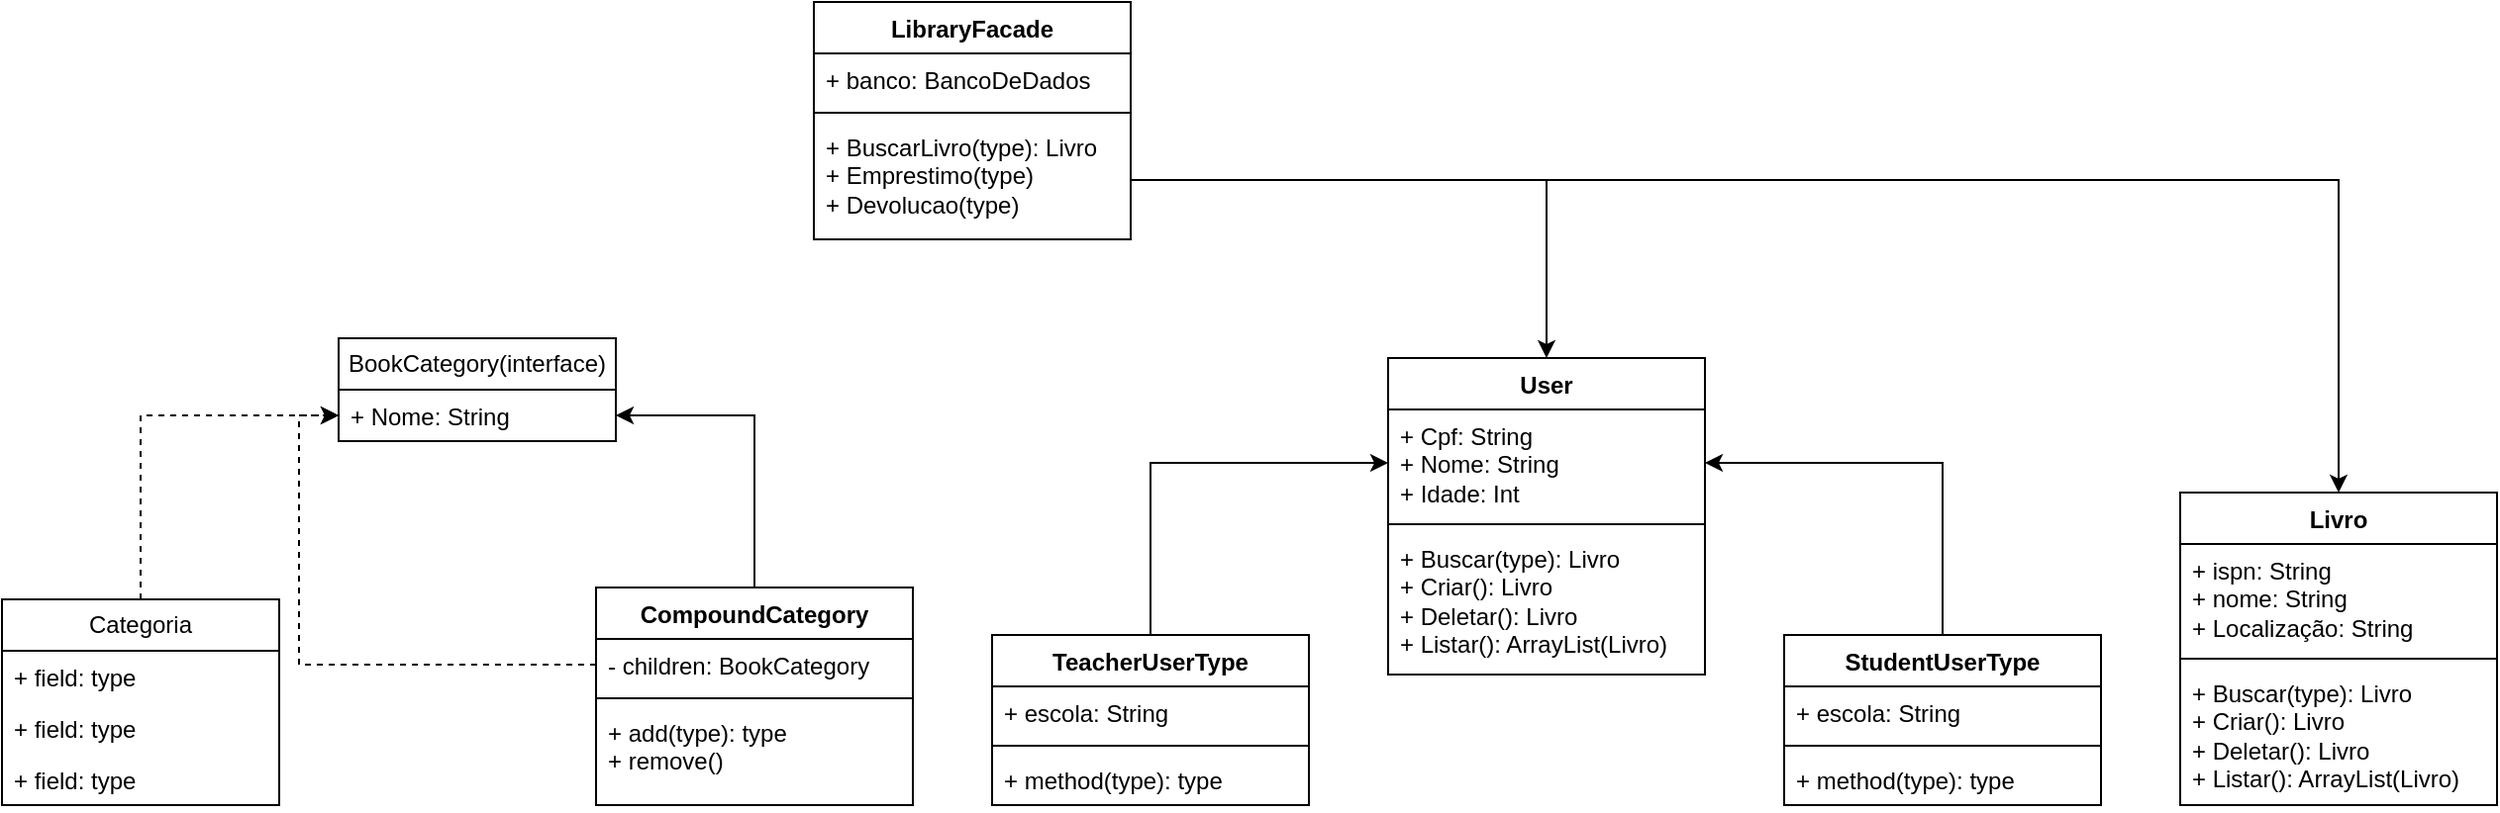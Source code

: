 <mxfile version="24.6.4" type="google">
  <diagram name="Página-1" id="giclep7neruCwVJsEFsM">
    <mxGraphModel dx="1941" dy="644" grid="1" gridSize="10" guides="1" tooltips="1" connect="1" arrows="1" fold="1" page="1" pageScale="1" pageWidth="827" pageHeight="1169" math="0" shadow="0">
      <root>
        <mxCell id="0" />
        <mxCell id="1" parent="0" />
        <mxCell id="vB1phSOhiV6Q75h8svls-1" value="User" style="swimlane;fontStyle=1;align=center;verticalAlign=top;childLayout=stackLayout;horizontal=1;startSize=26;horizontalStack=0;resizeParent=1;resizeParentMax=0;resizeLast=0;collapsible=1;marginBottom=0;whiteSpace=wrap;html=1;" vertex="1" parent="1">
          <mxGeometry x="600" y="370" width="160" height="160" as="geometry" />
        </mxCell>
        <mxCell id="vB1phSOhiV6Q75h8svls-2" value="+ Cpf: String&lt;div&gt;+ Nome: String&lt;/div&gt;&lt;div&gt;+ Idade: Int&lt;/div&gt;" style="text;strokeColor=none;fillColor=none;align=left;verticalAlign=top;spacingLeft=4;spacingRight=4;overflow=hidden;rotatable=0;points=[[0,0.5],[1,0.5]];portConstraint=eastwest;whiteSpace=wrap;html=1;" vertex="1" parent="vB1phSOhiV6Q75h8svls-1">
          <mxGeometry y="26" width="160" height="54" as="geometry" />
        </mxCell>
        <mxCell id="vB1phSOhiV6Q75h8svls-3" value="" style="line;strokeWidth=1;fillColor=none;align=left;verticalAlign=middle;spacingTop=-1;spacingLeft=3;spacingRight=3;rotatable=0;labelPosition=right;points=[];portConstraint=eastwest;strokeColor=inherit;" vertex="1" parent="vB1phSOhiV6Q75h8svls-1">
          <mxGeometry y="80" width="160" height="8" as="geometry" />
        </mxCell>
        <mxCell id="vB1phSOhiV6Q75h8svls-4" value="+ Buscar(type): Livro&lt;div&gt;+ Criar(): Livro&lt;/div&gt;&lt;div&gt;+ Deletar(): Livro&lt;/div&gt;&lt;div&gt;+ Listar(): ArrayList(Livro)&lt;/div&gt;" style="text;strokeColor=none;fillColor=none;align=left;verticalAlign=top;spacingLeft=4;spacingRight=4;overflow=hidden;rotatable=0;points=[[0,0.5],[1,0.5]];portConstraint=eastwest;whiteSpace=wrap;html=1;" vertex="1" parent="vB1phSOhiV6Q75h8svls-1">
          <mxGeometry y="88" width="160" height="72" as="geometry" />
        </mxCell>
        <mxCell id="vB1phSOhiV6Q75h8svls-14" style="edgeStyle=orthogonalEdgeStyle;rounded=0;orthogonalLoop=1;jettySize=auto;html=1;exitX=0.5;exitY=0;exitDx=0;exitDy=0;entryX=1;entryY=0.5;entryDx=0;entryDy=0;" edge="1" parent="1" source="vB1phSOhiV6Q75h8svls-5" target="vB1phSOhiV6Q75h8svls-2">
          <mxGeometry relative="1" as="geometry" />
        </mxCell>
        <mxCell id="vB1phSOhiV6Q75h8svls-5" value="StudentUserType" style="swimlane;fontStyle=1;align=center;verticalAlign=top;childLayout=stackLayout;horizontal=1;startSize=26;horizontalStack=0;resizeParent=1;resizeParentMax=0;resizeLast=0;collapsible=1;marginBottom=0;whiteSpace=wrap;html=1;" vertex="1" parent="1">
          <mxGeometry x="800" y="510" width="160" height="86" as="geometry" />
        </mxCell>
        <mxCell id="vB1phSOhiV6Q75h8svls-6" value="+ escola: String" style="text;strokeColor=none;fillColor=none;align=left;verticalAlign=top;spacingLeft=4;spacingRight=4;overflow=hidden;rotatable=0;points=[[0,0.5],[1,0.5]];portConstraint=eastwest;whiteSpace=wrap;html=1;" vertex="1" parent="vB1phSOhiV6Q75h8svls-5">
          <mxGeometry y="26" width="160" height="26" as="geometry" />
        </mxCell>
        <mxCell id="vB1phSOhiV6Q75h8svls-7" value="" style="line;strokeWidth=1;fillColor=none;align=left;verticalAlign=middle;spacingTop=-1;spacingLeft=3;spacingRight=3;rotatable=0;labelPosition=right;points=[];portConstraint=eastwest;strokeColor=inherit;" vertex="1" parent="vB1phSOhiV6Q75h8svls-5">
          <mxGeometry y="52" width="160" height="8" as="geometry" />
        </mxCell>
        <mxCell id="vB1phSOhiV6Q75h8svls-8" value="+ method(type): type" style="text;strokeColor=none;fillColor=none;align=left;verticalAlign=top;spacingLeft=4;spacingRight=4;overflow=hidden;rotatable=0;points=[[0,0.5],[1,0.5]];portConstraint=eastwest;whiteSpace=wrap;html=1;" vertex="1" parent="vB1phSOhiV6Q75h8svls-5">
          <mxGeometry y="60" width="160" height="26" as="geometry" />
        </mxCell>
        <mxCell id="vB1phSOhiV6Q75h8svls-13" style="edgeStyle=orthogonalEdgeStyle;rounded=0;orthogonalLoop=1;jettySize=auto;html=1;exitX=0.5;exitY=0;exitDx=0;exitDy=0;entryX=0;entryY=0.5;entryDx=0;entryDy=0;" edge="1" parent="1" source="vB1phSOhiV6Q75h8svls-9" target="vB1phSOhiV6Q75h8svls-2">
          <mxGeometry relative="1" as="geometry">
            <mxPoint x="660" y="550" as="targetPoint" />
          </mxGeometry>
        </mxCell>
        <mxCell id="vB1phSOhiV6Q75h8svls-9" value="TeacherUserType" style="swimlane;fontStyle=1;align=center;verticalAlign=top;childLayout=stackLayout;horizontal=1;startSize=26;horizontalStack=0;resizeParent=1;resizeParentMax=0;resizeLast=0;collapsible=1;marginBottom=0;whiteSpace=wrap;html=1;" vertex="1" parent="1">
          <mxGeometry x="400" y="510" width="160" height="86" as="geometry" />
        </mxCell>
        <mxCell id="vB1phSOhiV6Q75h8svls-10" value="+ escola: String" style="text;strokeColor=none;fillColor=none;align=left;verticalAlign=top;spacingLeft=4;spacingRight=4;overflow=hidden;rotatable=0;points=[[0,0.5],[1,0.5]];portConstraint=eastwest;whiteSpace=wrap;html=1;" vertex="1" parent="vB1phSOhiV6Q75h8svls-9">
          <mxGeometry y="26" width="160" height="26" as="geometry" />
        </mxCell>
        <mxCell id="vB1phSOhiV6Q75h8svls-11" value="" style="line;strokeWidth=1;fillColor=none;align=left;verticalAlign=middle;spacingTop=-1;spacingLeft=3;spacingRight=3;rotatable=0;labelPosition=right;points=[];portConstraint=eastwest;strokeColor=inherit;" vertex="1" parent="vB1phSOhiV6Q75h8svls-9">
          <mxGeometry y="52" width="160" height="8" as="geometry" />
        </mxCell>
        <mxCell id="vB1phSOhiV6Q75h8svls-12" value="+ method(type): type" style="text;strokeColor=none;fillColor=none;align=left;verticalAlign=top;spacingLeft=4;spacingRight=4;overflow=hidden;rotatable=0;points=[[0,0.5],[1,0.5]];portConstraint=eastwest;whiteSpace=wrap;html=1;" vertex="1" parent="vB1phSOhiV6Q75h8svls-9">
          <mxGeometry y="60" width="160" height="26" as="geometry" />
        </mxCell>
        <mxCell id="vB1phSOhiV6Q75h8svls-19" value="LibraryFacade" style="swimlane;fontStyle=1;align=center;verticalAlign=top;childLayout=stackLayout;horizontal=1;startSize=26;horizontalStack=0;resizeParent=1;resizeParentMax=0;resizeLast=0;collapsible=1;marginBottom=0;whiteSpace=wrap;html=1;" vertex="1" parent="1">
          <mxGeometry x="310" y="190" width="160" height="120" as="geometry" />
        </mxCell>
        <mxCell id="vB1phSOhiV6Q75h8svls-20" value="+&amp;nbsp;banco: BancoDeDados" style="text;strokeColor=none;fillColor=none;align=left;verticalAlign=top;spacingLeft=4;spacingRight=4;overflow=hidden;rotatable=0;points=[[0,0.5],[1,0.5]];portConstraint=eastwest;whiteSpace=wrap;html=1;" vertex="1" parent="vB1phSOhiV6Q75h8svls-19">
          <mxGeometry y="26" width="160" height="26" as="geometry" />
        </mxCell>
        <mxCell id="vB1phSOhiV6Q75h8svls-21" value="" style="line;strokeWidth=1;fillColor=none;align=left;verticalAlign=middle;spacingTop=-1;spacingLeft=3;spacingRight=3;rotatable=0;labelPosition=right;points=[];portConstraint=eastwest;strokeColor=inherit;" vertex="1" parent="vB1phSOhiV6Q75h8svls-19">
          <mxGeometry y="52" width="160" height="8" as="geometry" />
        </mxCell>
        <mxCell id="vB1phSOhiV6Q75h8svls-22" value="+ BuscarLivro(type): Livro&lt;div&gt;+ Emprestimo(type)&lt;/div&gt;&lt;div&gt;+ Devolucao(type)&lt;/div&gt;" style="text;strokeColor=none;fillColor=none;align=left;verticalAlign=top;spacingLeft=4;spacingRight=4;overflow=hidden;rotatable=0;points=[[0,0.5],[1,0.5]];portConstraint=eastwest;whiteSpace=wrap;html=1;" vertex="1" parent="vB1phSOhiV6Q75h8svls-19">
          <mxGeometry y="60" width="160" height="60" as="geometry" />
        </mxCell>
        <mxCell id="vB1phSOhiV6Q75h8svls-23" value="Livro" style="swimlane;fontStyle=1;align=center;verticalAlign=top;childLayout=stackLayout;horizontal=1;startSize=26;horizontalStack=0;resizeParent=1;resizeParentMax=0;resizeLast=0;collapsible=1;marginBottom=0;whiteSpace=wrap;html=1;" vertex="1" parent="1">
          <mxGeometry x="1000" y="438" width="160" height="158" as="geometry" />
        </mxCell>
        <mxCell id="vB1phSOhiV6Q75h8svls-24" value="+ ispn: String&lt;div&gt;+ nome: String&lt;/div&gt;&lt;div&gt;+ Localização: String&lt;/div&gt;" style="text;strokeColor=none;fillColor=none;align=left;verticalAlign=top;spacingLeft=4;spacingRight=4;overflow=hidden;rotatable=0;points=[[0,0.5],[1,0.5]];portConstraint=eastwest;whiteSpace=wrap;html=1;" vertex="1" parent="vB1phSOhiV6Q75h8svls-23">
          <mxGeometry y="26" width="160" height="54" as="geometry" />
        </mxCell>
        <mxCell id="vB1phSOhiV6Q75h8svls-25" value="" style="line;strokeWidth=1;fillColor=none;align=left;verticalAlign=middle;spacingTop=-1;spacingLeft=3;spacingRight=3;rotatable=0;labelPosition=right;points=[];portConstraint=eastwest;strokeColor=inherit;" vertex="1" parent="vB1phSOhiV6Q75h8svls-23">
          <mxGeometry y="80" width="160" height="8" as="geometry" />
        </mxCell>
        <mxCell id="vB1phSOhiV6Q75h8svls-26" value="+ Buscar(type): Livro&lt;div&gt;+ Criar(): Livro&lt;/div&gt;&lt;div&gt;+ Deletar(): Livro&lt;/div&gt;&lt;div&gt;+ Listar(): ArrayList(Livro)&lt;/div&gt;" style="text;strokeColor=none;fillColor=none;align=left;verticalAlign=top;spacingLeft=4;spacingRight=4;overflow=hidden;rotatable=0;points=[[0,0.5],[1,0.5]];portConstraint=eastwest;whiteSpace=wrap;html=1;" vertex="1" parent="vB1phSOhiV6Q75h8svls-23">
          <mxGeometry y="88" width="160" height="70" as="geometry" />
        </mxCell>
        <mxCell id="vB1phSOhiV6Q75h8svls-27" style="edgeStyle=orthogonalEdgeStyle;rounded=0;orthogonalLoop=1;jettySize=auto;html=1;" edge="1" parent="1" source="vB1phSOhiV6Q75h8svls-22" target="vB1phSOhiV6Q75h8svls-1">
          <mxGeometry relative="1" as="geometry" />
        </mxCell>
        <mxCell id="vB1phSOhiV6Q75h8svls-28" style="edgeStyle=orthogonalEdgeStyle;rounded=0;orthogonalLoop=1;jettySize=auto;html=1;" edge="1" parent="1" source="vB1phSOhiV6Q75h8svls-22" target="vB1phSOhiV6Q75h8svls-23">
          <mxGeometry relative="1" as="geometry" />
        </mxCell>
        <mxCell id="vB1phSOhiV6Q75h8svls-30" value="BookCategory(interface)" style="swimlane;fontStyle=0;childLayout=stackLayout;horizontal=1;startSize=26;fillColor=none;horizontalStack=0;resizeParent=1;resizeParentMax=0;resizeLast=0;collapsible=1;marginBottom=0;whiteSpace=wrap;html=1;" vertex="1" parent="1">
          <mxGeometry x="70" y="360" width="140" height="52" as="geometry" />
        </mxCell>
        <mxCell id="vB1phSOhiV6Q75h8svls-31" value="+ Nome: String" style="text;strokeColor=none;fillColor=none;align=left;verticalAlign=top;spacingLeft=4;spacingRight=4;overflow=hidden;rotatable=0;points=[[0,0.5],[1,0.5]];portConstraint=eastwest;whiteSpace=wrap;html=1;" vertex="1" parent="vB1phSOhiV6Q75h8svls-30">
          <mxGeometry y="26" width="140" height="26" as="geometry" />
        </mxCell>
        <mxCell id="vB1phSOhiV6Q75h8svls-38" style="edgeStyle=orthogonalEdgeStyle;rounded=0;orthogonalLoop=1;jettySize=auto;html=1;dashed=1;" edge="1" parent="1" source="vB1phSOhiV6Q75h8svls-34" target="vB1phSOhiV6Q75h8svls-31">
          <mxGeometry relative="1" as="geometry" />
        </mxCell>
        <mxCell id="vB1phSOhiV6Q75h8svls-34" value="Categoria" style="swimlane;fontStyle=0;childLayout=stackLayout;horizontal=1;startSize=26;fillColor=none;horizontalStack=0;resizeParent=1;resizeParentMax=0;resizeLast=0;collapsible=1;marginBottom=0;whiteSpace=wrap;html=1;" vertex="1" parent="1">
          <mxGeometry x="-100" y="492" width="140" height="104" as="geometry" />
        </mxCell>
        <mxCell id="vB1phSOhiV6Q75h8svls-35" value="+ field: type" style="text;strokeColor=none;fillColor=none;align=left;verticalAlign=top;spacingLeft=4;spacingRight=4;overflow=hidden;rotatable=0;points=[[0,0.5],[1,0.5]];portConstraint=eastwest;whiteSpace=wrap;html=1;" vertex="1" parent="vB1phSOhiV6Q75h8svls-34">
          <mxGeometry y="26" width="140" height="26" as="geometry" />
        </mxCell>
        <mxCell id="vB1phSOhiV6Q75h8svls-36" value="+ field: type" style="text;strokeColor=none;fillColor=none;align=left;verticalAlign=top;spacingLeft=4;spacingRight=4;overflow=hidden;rotatable=0;points=[[0,0.5],[1,0.5]];portConstraint=eastwest;whiteSpace=wrap;html=1;" vertex="1" parent="vB1phSOhiV6Q75h8svls-34">
          <mxGeometry y="52" width="140" height="26" as="geometry" />
        </mxCell>
        <mxCell id="vB1phSOhiV6Q75h8svls-37" value="+ field: type" style="text;strokeColor=none;fillColor=none;align=left;verticalAlign=top;spacingLeft=4;spacingRight=4;overflow=hidden;rotatable=0;points=[[0,0.5],[1,0.5]];portConstraint=eastwest;whiteSpace=wrap;html=1;" vertex="1" parent="vB1phSOhiV6Q75h8svls-34">
          <mxGeometry y="78" width="140" height="26" as="geometry" />
        </mxCell>
        <mxCell id="vB1phSOhiV6Q75h8svls-43" style="edgeStyle=orthogonalEdgeStyle;rounded=0;orthogonalLoop=1;jettySize=auto;html=1;entryX=1;entryY=0.5;entryDx=0;entryDy=0;" edge="1" parent="1" source="vB1phSOhiV6Q75h8svls-39" target="vB1phSOhiV6Q75h8svls-31">
          <mxGeometry relative="1" as="geometry" />
        </mxCell>
        <mxCell id="vB1phSOhiV6Q75h8svls-44" style="edgeStyle=orthogonalEdgeStyle;rounded=0;orthogonalLoop=1;jettySize=auto;html=1;exitX=0;exitY=0.5;exitDx=0;exitDy=0;entryX=0;entryY=0.5;entryDx=0;entryDy=0;dashed=1;" edge="1" parent="1" source="vB1phSOhiV6Q75h8svls-40" target="vB1phSOhiV6Q75h8svls-31">
          <mxGeometry relative="1" as="geometry" />
        </mxCell>
        <mxCell id="vB1phSOhiV6Q75h8svls-39" value="CompoundCategory" style="swimlane;fontStyle=1;align=center;verticalAlign=top;childLayout=stackLayout;horizontal=1;startSize=26;horizontalStack=0;resizeParent=1;resizeParentMax=0;resizeLast=0;collapsible=1;marginBottom=0;whiteSpace=wrap;html=1;" vertex="1" parent="1">
          <mxGeometry x="200" y="486" width="160" height="110" as="geometry" />
        </mxCell>
        <mxCell id="vB1phSOhiV6Q75h8svls-40" value="- children: BookCategory" style="text;strokeColor=none;fillColor=none;align=left;verticalAlign=top;spacingLeft=4;spacingRight=4;overflow=hidden;rotatable=0;points=[[0,0.5],[1,0.5]];portConstraint=eastwest;whiteSpace=wrap;html=1;" vertex="1" parent="vB1phSOhiV6Q75h8svls-39">
          <mxGeometry y="26" width="160" height="26" as="geometry" />
        </mxCell>
        <mxCell id="vB1phSOhiV6Q75h8svls-41" value="" style="line;strokeWidth=1;fillColor=none;align=left;verticalAlign=middle;spacingTop=-1;spacingLeft=3;spacingRight=3;rotatable=0;labelPosition=right;points=[];portConstraint=eastwest;strokeColor=inherit;" vertex="1" parent="vB1phSOhiV6Q75h8svls-39">
          <mxGeometry y="52" width="160" height="8" as="geometry" />
        </mxCell>
        <mxCell id="vB1phSOhiV6Q75h8svls-42" value="+ add(type): type&lt;div&gt;+ remove()&lt;/div&gt;" style="text;strokeColor=none;fillColor=none;align=left;verticalAlign=top;spacingLeft=4;spacingRight=4;overflow=hidden;rotatable=0;points=[[0,0.5],[1,0.5]];portConstraint=eastwest;whiteSpace=wrap;html=1;" vertex="1" parent="vB1phSOhiV6Q75h8svls-39">
          <mxGeometry y="60" width="160" height="50" as="geometry" />
        </mxCell>
      </root>
    </mxGraphModel>
  </diagram>
</mxfile>

